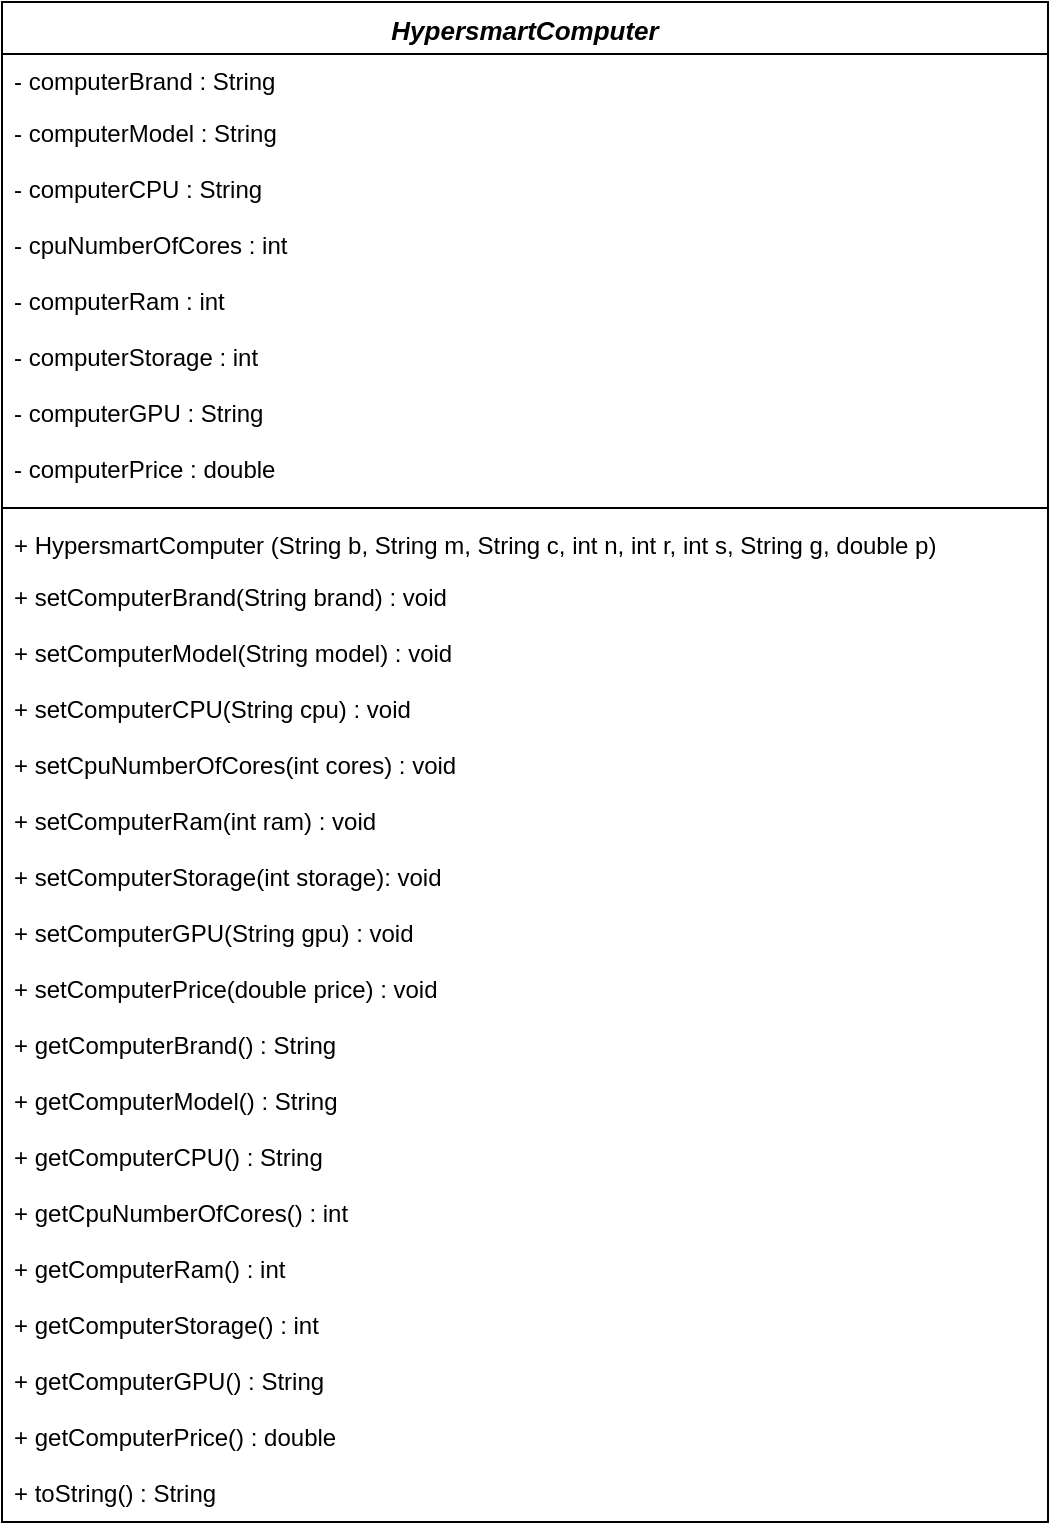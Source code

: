 <mxfile version="15.4.0" type="device"><diagram id="C5RBs43oDa-KdzZeNtuy" name="Page-1"><mxGraphModel dx="1024" dy="600" grid="1" gridSize="10" guides="1" tooltips="1" connect="1" arrows="1" fold="1" page="1" pageScale="1" pageWidth="827" pageHeight="1169" math="0" shadow="0"><root><mxCell id="WIyWlLk6GJQsqaUBKTNV-0"/><mxCell id="WIyWlLk6GJQsqaUBKTNV-1" parent="WIyWlLk6GJQsqaUBKTNV-0"/><mxCell id="zkfFHV4jXpPFQw0GAbJ--0" value="HypersmartComputer" style="swimlane;fontStyle=3;align=center;verticalAlign=top;childLayout=stackLayout;horizontal=1;startSize=26;horizontalStack=0;resizeParent=1;resizeLast=0;collapsible=1;marginBottom=0;rounded=0;shadow=0;strokeWidth=1;fontSize=13;" parent="WIyWlLk6GJQsqaUBKTNV-1" vertex="1"><mxGeometry x="530" y="120" width="523" height="760" as="geometry"><mxRectangle x="230" y="140" width="160" height="26" as="alternateBounds"/></mxGeometry></mxCell><mxCell id="zkfFHV4jXpPFQw0GAbJ--1" value="- computerBrand : String" style="text;align=left;verticalAlign=top;spacingLeft=4;spacingRight=4;overflow=hidden;rotatable=0;points=[[0,0.5],[1,0.5]];portConstraint=eastwest;" parent="zkfFHV4jXpPFQw0GAbJ--0" vertex="1"><mxGeometry y="26" width="523" height="26" as="geometry"/></mxCell><mxCell id="zkfFHV4jXpPFQw0GAbJ--3" value="- computerModel : String" style="text;align=left;verticalAlign=top;spacingLeft=4;spacingRight=4;overflow=hidden;rotatable=0;points=[[0,0.5],[1,0.5]];portConstraint=eastwest;rounded=0;shadow=0;html=0;" parent="zkfFHV4jXpPFQw0GAbJ--0" vertex="1"><mxGeometry y="52" width="523" height="28" as="geometry"/></mxCell><mxCell id="ikK5t4x2FiXaok03Oknw-1" value="- computerCPU : String" style="text;align=left;verticalAlign=top;spacingLeft=4;spacingRight=4;overflow=hidden;rotatable=0;points=[[0,0.5],[1,0.5]];portConstraint=eastwest;rounded=0;shadow=0;html=0;" parent="zkfFHV4jXpPFQw0GAbJ--0" vertex="1"><mxGeometry y="80" width="523" height="28" as="geometry"/></mxCell><mxCell id="ikK5t4x2FiXaok03Oknw-2" value="- cpuNumberOfCores : int" style="text;align=left;verticalAlign=top;spacingLeft=4;spacingRight=4;overflow=hidden;rotatable=0;points=[[0,0.5],[1,0.5]];portConstraint=eastwest;rounded=0;shadow=0;html=0;" parent="zkfFHV4jXpPFQw0GAbJ--0" vertex="1"><mxGeometry y="108" width="523" height="28" as="geometry"/></mxCell><mxCell id="ikK5t4x2FiXaok03Oknw-3" value="- computerRam : int" style="text;align=left;verticalAlign=top;spacingLeft=4;spacingRight=4;overflow=hidden;rotatable=0;points=[[0,0.5],[1,0.5]];portConstraint=eastwest;rounded=0;shadow=0;html=0;" parent="zkfFHV4jXpPFQw0GAbJ--0" vertex="1"><mxGeometry y="136" width="523" height="28" as="geometry"/></mxCell><mxCell id="ynXCpvx_ODzVXoPo5Y9U-0" value="- computerStorage : int" style="text;align=left;verticalAlign=top;spacingLeft=4;spacingRight=4;overflow=hidden;rotatable=0;points=[[0,0.5],[1,0.5]];portConstraint=eastwest;rounded=0;shadow=0;html=0;" parent="zkfFHV4jXpPFQw0GAbJ--0" vertex="1"><mxGeometry y="164" width="523" height="28" as="geometry"/></mxCell><mxCell id="ikK5t4x2FiXaok03Oknw-4" value="- computerGPU : String" style="text;align=left;verticalAlign=top;spacingLeft=4;spacingRight=4;overflow=hidden;rotatable=0;points=[[0,0.5],[1,0.5]];portConstraint=eastwest;rounded=0;shadow=0;html=0;" parent="zkfFHV4jXpPFQw0GAbJ--0" vertex="1"><mxGeometry y="192" width="523" height="28" as="geometry"/></mxCell><mxCell id="ynXCpvx_ODzVXoPo5Y9U-1" value="- computerPrice : double" style="text;align=left;verticalAlign=top;spacingLeft=4;spacingRight=4;overflow=hidden;rotatable=0;points=[[0,0.5],[1,0.5]];portConstraint=eastwest;rounded=0;shadow=0;html=0;" parent="zkfFHV4jXpPFQw0GAbJ--0" vertex="1"><mxGeometry y="220" width="523" height="28" as="geometry"/></mxCell><mxCell id="zkfFHV4jXpPFQw0GAbJ--4" value="" style="line;html=1;strokeWidth=1;align=left;verticalAlign=middle;spacingTop=-1;spacingLeft=3;spacingRight=3;rotatable=0;labelPosition=right;points=[];portConstraint=eastwest;" parent="zkfFHV4jXpPFQw0GAbJ--0" vertex="1"><mxGeometry y="248" width="523" height="10" as="geometry"/></mxCell><mxCell id="ynXCpvx_ODzVXoPo5Y9U-2" value="+ HypersmartComputer (String b, String m, String c, int n, int r, int s, String g, double p)" style="text;align=left;verticalAlign=top;spacingLeft=4;spacingRight=4;overflow=hidden;rotatable=0;points=[[0,0.5],[1,0.5]];portConstraint=eastwest;" parent="zkfFHV4jXpPFQw0GAbJ--0" vertex="1"><mxGeometry y="258" width="523" height="26" as="geometry"/></mxCell><mxCell id="ynXCpvx_ODzVXoPo5Y9U-4" value="+ setComputerBrand(String brand) : void" style="text;align=left;verticalAlign=top;spacingLeft=4;spacingRight=4;overflow=hidden;rotatable=0;points=[[0,0.5],[1,0.5]];portConstraint=eastwest;rounded=0;shadow=0;html=0;" parent="zkfFHV4jXpPFQw0GAbJ--0" vertex="1"><mxGeometry y="284" width="523" height="28" as="geometry"/></mxCell><mxCell id="ynXCpvx_ODzVXoPo5Y9U-10" value="+ setComputerModel(String model) : void" style="text;align=left;verticalAlign=top;spacingLeft=4;spacingRight=4;overflow=hidden;rotatable=0;points=[[0,0.5],[1,0.5]];portConstraint=eastwest;rounded=0;shadow=0;html=0;" parent="zkfFHV4jXpPFQw0GAbJ--0" vertex="1"><mxGeometry y="312" width="523" height="28" as="geometry"/></mxCell><mxCell id="ynXCpvx_ODzVXoPo5Y9U-11" value="+ setComputerCPU(String cpu) : void" style="text;align=left;verticalAlign=top;spacingLeft=4;spacingRight=4;overflow=hidden;rotatable=0;points=[[0,0.5],[1,0.5]];portConstraint=eastwest;rounded=0;shadow=0;html=0;" parent="zkfFHV4jXpPFQw0GAbJ--0" vertex="1"><mxGeometry y="340" width="523" height="28" as="geometry"/></mxCell><mxCell id="ynXCpvx_ODzVXoPo5Y9U-5" value="+ setCpuNumberOfCores(int cores) : void" style="text;align=left;verticalAlign=top;spacingLeft=4;spacingRight=4;overflow=hidden;rotatable=0;points=[[0,0.5],[1,0.5]];portConstraint=eastwest;rounded=0;shadow=0;html=0;" parent="zkfFHV4jXpPFQw0GAbJ--0" vertex="1"><mxGeometry y="368" width="523" height="28" as="geometry"/></mxCell><mxCell id="ynXCpvx_ODzVXoPo5Y9U-6" value="+ setComputerRam(int ram) : void" style="text;align=left;verticalAlign=top;spacingLeft=4;spacingRight=4;overflow=hidden;rotatable=0;points=[[0,0.5],[1,0.5]];portConstraint=eastwest;rounded=0;shadow=0;html=0;" parent="zkfFHV4jXpPFQw0GAbJ--0" vertex="1"><mxGeometry y="396" width="523" height="28" as="geometry"/></mxCell><mxCell id="ynXCpvx_ODzVXoPo5Y9U-7" value="+ setComputerStorage(int storage): void" style="text;align=left;verticalAlign=top;spacingLeft=4;spacingRight=4;overflow=hidden;rotatable=0;points=[[0,0.5],[1,0.5]];portConstraint=eastwest;rounded=0;shadow=0;html=0;" parent="zkfFHV4jXpPFQw0GAbJ--0" vertex="1"><mxGeometry y="424" width="523" height="28" as="geometry"/></mxCell><mxCell id="ynXCpvx_ODzVXoPo5Y9U-8" value="+ setComputerGPU(String gpu) : void" style="text;align=left;verticalAlign=top;spacingLeft=4;spacingRight=4;overflow=hidden;rotatable=0;points=[[0,0.5],[1,0.5]];portConstraint=eastwest;rounded=0;shadow=0;html=0;" parent="zkfFHV4jXpPFQw0GAbJ--0" vertex="1"><mxGeometry y="452" width="523" height="28" as="geometry"/></mxCell><mxCell id="ynXCpvx_ODzVXoPo5Y9U-9" value="+ setComputerPrice(double price) : void" style="text;align=left;verticalAlign=top;spacingLeft=4;spacingRight=4;overflow=hidden;rotatable=0;points=[[0,0.5],[1,0.5]];portConstraint=eastwest;rounded=0;shadow=0;html=0;" parent="zkfFHV4jXpPFQw0GAbJ--0" vertex="1"><mxGeometry y="480" width="523" height="28" as="geometry"/></mxCell><mxCell id="ynXCpvx_ODzVXoPo5Y9U-12" value="+ getComputerBrand() : String" style="text;align=left;verticalAlign=top;spacingLeft=4;spacingRight=4;overflow=hidden;rotatable=0;points=[[0,0.5],[1,0.5]];portConstraint=eastwest;rounded=0;shadow=0;html=0;" parent="zkfFHV4jXpPFQw0GAbJ--0" vertex="1"><mxGeometry y="508" width="523" height="28" as="geometry"/></mxCell><mxCell id="ynXCpvx_ODzVXoPo5Y9U-13" value="+ getComputerModel() : String" style="text;align=left;verticalAlign=top;spacingLeft=4;spacingRight=4;overflow=hidden;rotatable=0;points=[[0,0.5],[1,0.5]];portConstraint=eastwest;rounded=0;shadow=0;html=0;" parent="zkfFHV4jXpPFQw0GAbJ--0" vertex="1"><mxGeometry y="536" width="523" height="28" as="geometry"/></mxCell><mxCell id="ynXCpvx_ODzVXoPo5Y9U-14" value="+ getComputerCPU() : String" style="text;align=left;verticalAlign=top;spacingLeft=4;spacingRight=4;overflow=hidden;rotatable=0;points=[[0,0.5],[1,0.5]];portConstraint=eastwest;rounded=0;shadow=0;html=0;" parent="zkfFHV4jXpPFQw0GAbJ--0" vertex="1"><mxGeometry y="564" width="523" height="28" as="geometry"/></mxCell><mxCell id="ynXCpvx_ODzVXoPo5Y9U-15" value="+ getCpuNumberOfCores() : int" style="text;align=left;verticalAlign=top;spacingLeft=4;spacingRight=4;overflow=hidden;rotatable=0;points=[[0,0.5],[1,0.5]];portConstraint=eastwest;rounded=0;shadow=0;html=0;" parent="zkfFHV4jXpPFQw0GAbJ--0" vertex="1"><mxGeometry y="592" width="523" height="28" as="geometry"/></mxCell><mxCell id="ynXCpvx_ODzVXoPo5Y9U-16" value="+ getComputerRam() : int" style="text;align=left;verticalAlign=top;spacingLeft=4;spacingRight=4;overflow=hidden;rotatable=0;points=[[0,0.5],[1,0.5]];portConstraint=eastwest;rounded=0;shadow=0;html=0;" parent="zkfFHV4jXpPFQw0GAbJ--0" vertex="1"><mxGeometry y="620" width="523" height="28" as="geometry"/></mxCell><mxCell id="ynXCpvx_ODzVXoPo5Y9U-17" value="+ getComputerStorage() : int" style="text;align=left;verticalAlign=top;spacingLeft=4;spacingRight=4;overflow=hidden;rotatable=0;points=[[0,0.5],[1,0.5]];portConstraint=eastwest;rounded=0;shadow=0;html=0;" parent="zkfFHV4jXpPFQw0GAbJ--0" vertex="1"><mxGeometry y="648" width="523" height="28" as="geometry"/></mxCell><mxCell id="ynXCpvx_ODzVXoPo5Y9U-18" value="+ getComputerGPU() : String" style="text;align=left;verticalAlign=top;spacingLeft=4;spacingRight=4;overflow=hidden;rotatable=0;points=[[0,0.5],[1,0.5]];portConstraint=eastwest;rounded=0;shadow=0;html=0;" parent="zkfFHV4jXpPFQw0GAbJ--0" vertex="1"><mxGeometry y="676" width="523" height="28" as="geometry"/></mxCell><mxCell id="ynXCpvx_ODzVXoPo5Y9U-19" value="+ getComputerPrice() : double" style="text;align=left;verticalAlign=top;spacingLeft=4;spacingRight=4;overflow=hidden;rotatable=0;points=[[0,0.5],[1,0.5]];portConstraint=eastwest;rounded=0;shadow=0;html=0;" parent="zkfFHV4jXpPFQw0GAbJ--0" vertex="1"><mxGeometry y="704" width="523" height="28" as="geometry"/></mxCell><mxCell id="ynXCpvx_ODzVXoPo5Y9U-3" value="+ toString() : String" style="text;align=left;verticalAlign=top;spacingLeft=4;spacingRight=4;overflow=hidden;rotatable=0;points=[[0,0.5],[1,0.5]];portConstraint=eastwest;rounded=0;shadow=0;html=0;" parent="zkfFHV4jXpPFQw0GAbJ--0" vertex="1"><mxGeometry y="732" width="523" height="28" as="geometry"/></mxCell></root></mxGraphModel></diagram></mxfile>